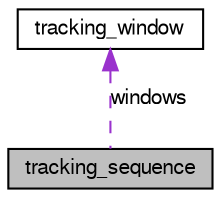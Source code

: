 digraph G
{
  edge [fontname="FreeSans",fontsize="10",labelfontname="FreeSans",labelfontsize="10"];
  node [fontname="FreeSans",fontsize="10",shape=record];
  Node1 [label="tracking_sequence",height=0.2,width=0.4,color="black", fillcolor="grey75", style="filled" fontcolor="black"];
  Node2 -> Node1 [dir=back,color="darkorchid3",fontsize="10",style="dashed",label="windows",fontname="FreeSans"];
  Node2 [label="tracking_window",height=0.2,width=0.4,color="black", fillcolor="white", style="filled",URL="$structtracking__window.html",tooltip="Keeps updated state information on the position of the ROI and the object being tracked..."];
}
